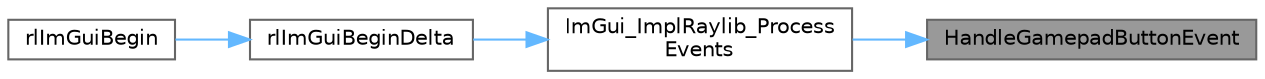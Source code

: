 digraph "HandleGamepadButtonEvent"
{
 // LATEX_PDF_SIZE
  bgcolor="transparent";
  edge [fontname=Helvetica,fontsize=10,labelfontname=Helvetica,labelfontsize=10];
  node [fontname=Helvetica,fontsize=10,shape=box,height=0.2,width=0.4];
  rankdir="RL";
  Node1 [id="Node000001",label="HandleGamepadButtonEvent",height=0.2,width=0.4,color="gray40", fillcolor="grey60", style="filled", fontcolor="black",tooltip=" "];
  Node1 -> Node2 [id="edge1_Node000001_Node000002",dir="back",color="steelblue1",style="solid",tooltip=" "];
  Node2 [id="Node000002",label="ImGui_ImplRaylib_Process\lEvents",height=0.2,width=0.4,color="grey40", fillcolor="white", style="filled",URL="$rl_im_gui_8cpp.html#ac7534a7fcd2a02821edaff0e9abd7d71",tooltip=" "];
  Node2 -> Node3 [id="edge2_Node000002_Node000003",dir="back",color="steelblue1",style="solid",tooltip=" "];
  Node3 [id="Node000003",label="rlImGuiBeginDelta",height=0.2,width=0.4,color="grey40", fillcolor="white", style="filled",URL="$rl_im_gui_8cpp.html#a849c30820adf25dbde79703c16aee20b",tooltip="Starts a new ImGui Frame with a specified delta time."];
  Node3 -> Node4 [id="edge3_Node000003_Node000004",dir="back",color="steelblue1",style="solid",tooltip=" "];
  Node4 [id="Node000004",label="rlImGuiBegin",height=0.2,width=0.4,color="grey40", fillcolor="white", style="filled",URL="$rl_im_gui_8cpp.html#a7dcb4320577baa0e3c61189ece20a953",tooltip="Starts a new ImGui Frame Calls ImGui_ImplRaylib_NewFrame, ImGui_ImplRaylib_ProcessEvents,..."];
}
